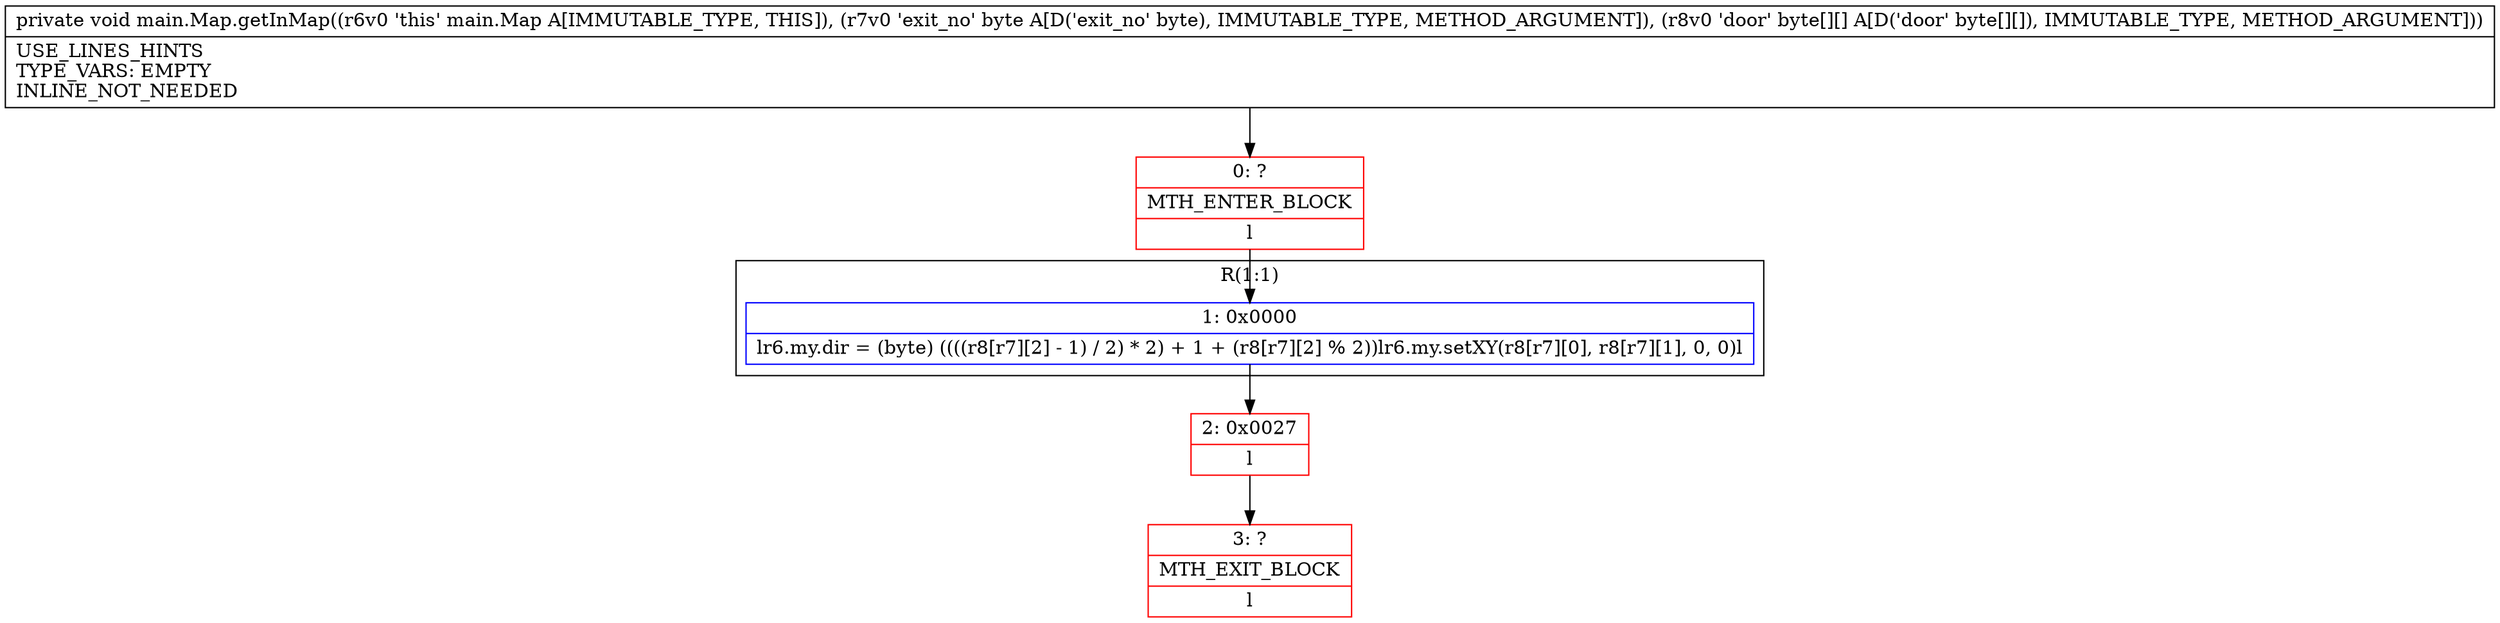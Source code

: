 digraph "CFG formain.Map.getInMap(B[[B)V" {
subgraph cluster_Region_1897247050 {
label = "R(1:1)";
node [shape=record,color=blue];
Node_1 [shape=record,label="{1\:\ 0x0000|lr6.my.dir = (byte) ((((r8[r7][2] \- 1) \/ 2) * 2) + 1 + (r8[r7][2] % 2))lr6.my.setXY(r8[r7][0], r8[r7][1], 0, 0)l}"];
}
Node_0 [shape=record,color=red,label="{0\:\ ?|MTH_ENTER_BLOCK\l|l}"];
Node_2 [shape=record,color=red,label="{2\:\ 0x0027|l}"];
Node_3 [shape=record,color=red,label="{3\:\ ?|MTH_EXIT_BLOCK\l|l}"];
MethodNode[shape=record,label="{private void main.Map.getInMap((r6v0 'this' main.Map A[IMMUTABLE_TYPE, THIS]), (r7v0 'exit_no' byte A[D('exit_no' byte), IMMUTABLE_TYPE, METHOD_ARGUMENT]), (r8v0 'door' byte[][] A[D('door' byte[][]), IMMUTABLE_TYPE, METHOD_ARGUMENT]))  | USE_LINES_HINTS\lTYPE_VARS: EMPTY\lINLINE_NOT_NEEDED\l}"];
MethodNode -> Node_0;
Node_1 -> Node_2;
Node_0 -> Node_1;
Node_2 -> Node_3;
}

